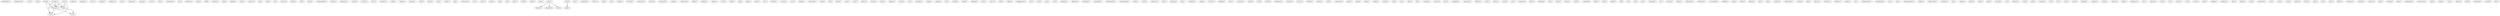 digraph G {
  dartmouth [ label="dartmouth(1)" ];
  kaufbeuren [ label="kaufbeuren(1)" ];
  crew [ label="crew(1)" ];
  adg [ label="adg(1)" ];
  scott [ label="scott(2)" ];
  hp [ label="hp(3)" ];
  idacom [ label="idacom(3)" ];
  com [ label="com(2)" ];
  seppo [ label="seppo(1)" ];
  chappel [ label="chappel(1)" ];
  force [ label="force(1)" ];
  seattle [ label="seattle(1)" ];
  goddess [ label="goddess(1)" ];
  zeta [ label="zeta(1)" ];
  zupancic [ label="zupancic(1)" ];
  jayson [ label="jayson(1)" ];
  closet [ label="closet(1)" ];
  ellis [ label="ellis(1)" ];
  operation [ label="operation(1)" ];
  fun [ label="fun(1)" ];
  telecom [ label="telecom(1)" ];
  talon [ label="talon(1)" ];
  jeff [ label="jeff(3)" ];
  nesbitt [ label="nesbitt(1)" ];
  ship [ label="ship(1)" ];
  florida [ label="florida(1)" ];
  herd [ label="herd(1)" ];
  apricot [ label="apricot(1)" ];
  aye [ label="aye(1)" ];
  slap [ label="slap(1)" ];
  nh [ label="nh(1)" ];
  hubert [ label="hubert(1)" ];
  attack [ label="attack(1)" ];
  fish [ label="fish(1)" ];
  frack [ label="frack(1)" ];
  fermentation [ label="fermentation(1)" ];
  bloom [ label="bloom(1)" ];
  pleasure [ label="pleasure(1)" ];
  county [ label="county(1)" ];
  cluster [ label="cluster(1)" ];
  larry [ label="larry(1)" ];
  machine [ label="machine(1)" ];
  suke [ label="suke(1)" ];
  demon [ label="demon(1)" ];
  destiny [ label="destiny(1)" ];
  repo [ label="repo(1)" ];
  dozen [ label="dozen(1)" ];
  boy [ label="boy(1)" ];
  vomit [ label="vomit(1)" ];
  tap [ label="tap(2)" ];
  simmonac [ label="simmonac(1)" ];
  inc [ label="inc(2)" ];
  roger [ label="roger(1)" ];
  sport [ label="sport(1)" ];
  joel [ label="joel(1)" ];
  go [ label="go(4)" ];
  tiger [ label="tiger(1)" ];
  cafall [ label="cafall(1)" ];
  draft [ label="draft(6)" ];
  week [ label="week(1)" ];
  pine [ label="pine(1)" ];
  dave [ label="dave(2)" ];
  winner [ label="winner(1)" ];
  parlayed [ label="parlayed(1)" ];
  year [ label="year(1)" ];
  team [ label="team(9)" ];
  gold [ label="gold(1)" ];
  het [ label="het(1)" ];
  wembley [ label="wembley(1)" ];
  turner [ label="turner(1)" ];
  riga [ label="riga(1)" ];
  toe [ label="toe(1)" ];
  skriko [ label="skriko(1)" ];
  horvath [ label="horvath(1)" ];
  princeton [ label="princeton(1)" ];
  bunch [ label="bunch(1)" ];
  sunnyvale [ label="sunnyvale(1)" ];
  campi [ label="campi(1)" ];
  mombasa [ label="mombasa(1)" ];
  fluide [ label="fluide(1)" ];
  kokudo [ label="kokudo(1)" ];
  gaoler [ label="gaoler(1)" ];
  hockey [ label="hockey(7)" ];
  stuck [ label="stuck(1)" ];
  book [ label="book(1)" ];
  bob [ label="bob(2)" ];
  doug [ label="doug(1)" ];
  kovat [ label="kovat(1)" ];
  tim [ label="tim(1)" ];
  bozrah [ label="bozrah(1)" ];
  convex [ label="convex(1)" ];
  mac [ label="mac(1)" ];
  maple [ label="maple(1)" ];
  letterman [ label="letterman(1)" ];
  brad [ label="brad(1)" ];
  aik [ label="aik(1)" ];
  brenz [ label="brenz(1)" ];
  man [ label="man(1)" ];
  rock [ label="rock(1)" ];
  bjoern [ label="bjoern(1)" ];
  jersey [ label="jersey(1)" ];
  lamp [ label="lamp(1)" ];
  plague [ label="plague(1)" ];
  rinaco [ label="rinaco(1)" ];
  lau [ label="lau(1)" ];
  garryola [ label="garryola(1)" ];
  ninja [ label="ninja(2)" ];
  groupe [ label="groupe(1)" ];
  bill [ label="bill(1)" ];
  model [ label="model(1)" ];
  death [ label="death(2)" ];
  houdini [ label="houdini(1)" ];
  timo [ label="timo(1)" ];
  marco [ label="marco(1)" ];
  pftb [ label="pftb(1)" ];
  night [ label="night(1)" ];
  kemppainen [ label="kemppainen(1)" ];
  bar [ label="bar(1)" ];
  rule [ label="rule(1)" ];
  way [ label="way(1)" ];
  cdn [ label="cdn(1)" ];
  leaguen [ label="leaguen(1)" ];
  ext [ label="ext(1)" ];
  alabama [ label="alabama(1)" ];
  mudville [ label="mudville(1)" ];
  paranjape [ label="paranjape(1)" ];
  indianapolis [ label="indianapolis(1)" ];
  oranienburg [ label="oranienburg(1)" ];
  mike [ label="mike(1)" ];
  david [ label="david(2)" ];
  axelsson [ label="axelsson(1)" ];
  hear [ label="hear(1)" ];
  dynasty [ label="dynasty(1)" ];
  fan [ label="fan(1)" ];
  stanford [ label="stanford(1)" ];
  satan [ label="satan(1)" ];
  boutch [ label="boutch(1)" ];
  mailhot [ label="mailhot(1)" ];
  shot [ label="shot(1)" ];
  cormack [ label="cormack(1)" ];
  randy [ label="randy(1)" ];
  club [ label="club(3)" ];
  derrill [ label="derrill(1)" ];
  oklahoma [ label="oklahoma(1)" ];
  arsenal [ label="arsenal(1)" ];
  buster [ label="buster(1)" ];
  sydney [ label="sydney(1)" ];
  spawn [ label="spawn(1)" ];
  snell [ label="snell(1)" ];
  hurricane [ label="hurricane(2)" ];
  grant [ label="grant(1)" ];
  pond [ label="pond(1)" ];
  slime [ label="slime(1)" ];
  legion [ label="legion(2)" ];
  mckim [ label="mckim(1)" ];
  neil [ label="neil(1)" ];
  era [ label="era(1)" ];
  chris [ label="chris(1)" ];
  die [ label="die(1)" ];
  revenge [ label="revenge(1)" ];
  usenet [ label="usenet(4)" ];
  tech [ label="tech(1)" ];
  pumpkin [ label="pumpkin(1)" ];
  chocolate [ label="chocolate(1)" ];
  believe [ label="believe(1)" ];
  beer [ label="beer(1)" ];
  fisher [ label="fisher(1)" ];
  mark [ label="mark(1)" ];
  pat [ label="pat(1)" ];
  hamster [ label="hamster(1)" ];
  fleur [ label="fleur(1)" ];
  melville [ label="melville(1)" ];
  jan [ label="jan(1)" ];
  teem [ label="teem(1)" ];
  storm [ label="storm(2)" ];
  smith [ label="smith(1)" ];
  nimeroff [ label="nimeroff(1)" ];
  knife [ label="knife(1)" ];
  ikea [ label="ikea(1)" ];
  kuehn [ label="kuehn(1)" ];
  hill [ label="hill(1)" ];
  dr [ label="dr(2)" ];
  rob [ label="rob(1)" ];
  plp [ label="plp(1)" ];
  carumba [ label="carumba(1)" ];
  oz [ label="oz(1)" ];
  muscle [ label="muscle(1)" ];
  henry [ label="henry(1)" ];
  fleishman [ label="fleishman(1)" ];
  delaware [ label="delaware(1)" ];
  accounting [ label="accounting(1)" ];
  buffalo [ label="buffalo(1)" ];
  king [ label="king(1)" ];
  killer [ label="killer(1)" ];
  gibson [ label="gibson(1)" ];
  kev [ label="kev(1)" ];
  jam [ label="jam(1)" ];
  smithw [ label="smithw(1)" ];
  september [ label="september(1)" ];
  roman [ label="roman(1)" ];
  fife [ label="fife(1)" ];
  dayton [ label="dayton(1)" ];
  boomer [ label="boomer(1)" ];
  bomber [ label="bomber(1)" ];
  banko [ label="banko(1)" ];
  ny [ label="ny(1)" ];
  cougarmania [ label="cougarmania(1)" ];
  thundering [ label="thundering(1)" ];
  psv [ label="psv(1)" ];
  pig [ label="pig(1)" ];
  decruyenaere [ label="decruyenaere(1)" ];
  zipper [ label="zipper(1)" ];
  bachovchin [ label="bachovchin(1)" ];
  carolina [ label="carolina(1)" ];
  yan [ label="yan(1)" ];
  dream [ label="dream(1)" ];
  glenn [ label="glenn(1)" ];
  posn [ label="posn(2)" ];
  ojala [ label="ojala(1)" ];
  victoria [ label="victoria(1)" ];
  ice [ label="ice(5)" ];
  dinamo [ label="dinamo(1)" ];
  scott [ label="scott(2)" ];
  hoth [ label="hoth(1)" ];
  phil [ label="phil(1)" ];
  hearted [ label="hearted(1)" ];
  xtc [ label="xtc(1)" ];
  bsc [ label="bsc(1)" ];
  cash [ label="cash(1)" ];
  mark [ label="mark(1)" ];
  daryl [ label="daryl(1)" ];
  hillside [ label="hillside(1)" ];
  calgary [ label="calgary(1)" ];
  burgh [ label="burgh(1)" ];
  stewart [ label="stewart(1)" ];
  lippe [ label="lippe(1)" ];
  edelweiss [ label="edelweiss(1)" ];
  dec [ label="dec(1)" ];
  darman [ label="darman(1)" ];
  dont [ label="dont(1)" ];
  rec [ label="rec(1)" ];
  choice [ label="choice(1)" ];
  tom [ label="tom(1)" ];
  cobra [ label="cobra(1)" ];
  knee [ label="knee(1)" ];
  staffan [ label="staffan(1)" ];
  penguin [ label="penguin(1)" ];
  lana [ label="lana(1)" ];
  milton [ label="milton(1)" ];
  ryan [ label="ryan(1)" ];
  mountain [ label="mountain(1)" ];
  sale [ label="sale(1)" ];
  stein [ label="stein(1)" ];
  schot [ label="schot(1)" ];
  pierre [ label="pierre(1)" ];
  bruce [ label="bruce(1)" ];
  loke [ label="loke(1)" ];
  city [ label="city(1)" ];
  dree [ label="dree(1)" ];
  office [ label="office(1)" ];
  votenooct [ label="votenooct(1)" ];
  kanada [ label="kanada(1)" ];
  umpire [ label="umpire(1)" ];
  kuta [ label="kuta(1)" ];
  samuel [ label="samuel(1)" ];
  john [ label="john(1)" ];
  bemybaby [ label="bemybaby(1)" ];
  wormtown [ label="wormtown(1)" ];
  tapio [ label="tapio(1)" ];
  brian [ label="brian(1)" ];
  jose [ label="jose(1)" ];
  cherry [ label="cherry(1)" ];
  band [ label="band(1)" ];
  bergman [ label="bergman(2)" ];
  gerald [ label="gerald(1)" ];
  life [ label="life(1)" ];
  scott -> hp [ label="2" ];
  scott -> idacom [ label="2" ];
  scott -> com [ label="2" ];
  draft -> hp [ label="2" ];
  draft -> idacom [ label="2" ];
  draft -> com [ label="2" ];
  dave -> winner [ label="1" ];
  dave -> parlayed [ label="1" ];
  dave -> year [ label="1" ];
  team -> gold [ label="1" ];
  hockey -> hp [ label="2" ];
  hockey -> idacom [ label="2" ];
  hockey -> com [ label="2" ];
  hp -> ext [ label="1" ];
  idacom -> com [ label="2" ];
  idacom -> ext [ label="1" ];
}
